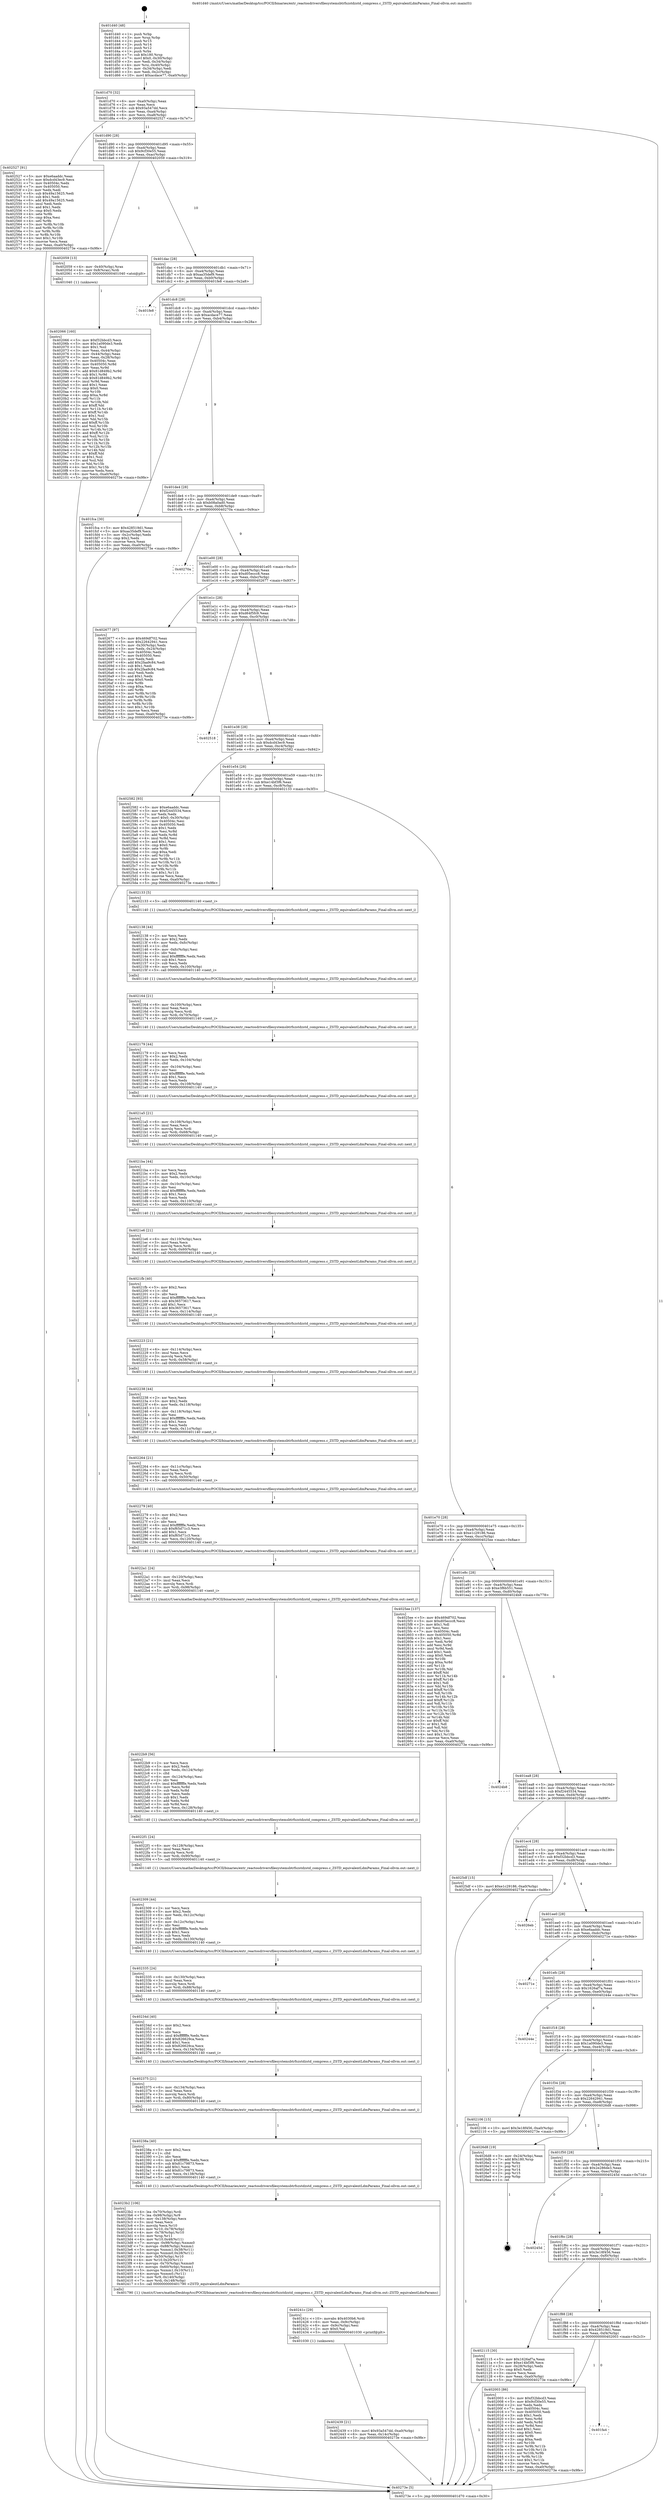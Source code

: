 digraph "0x401d40" {
  label = "0x401d40 (/mnt/c/Users/mathe/Desktop/tcc/POCII/binaries/extr_reactosdriversfilesystemsbtrfszstdzstd_compress.c_ZSTD_equivalentLdmParams_Final-ollvm.out::main(0))"
  labelloc = "t"
  node[shape=record]

  Entry [label="",width=0.3,height=0.3,shape=circle,fillcolor=black,style=filled]
  "0x401d70" [label="{
     0x401d70 [32]\l
     | [instrs]\l
     &nbsp;&nbsp;0x401d70 \<+6\>: mov -0xa0(%rbp),%eax\l
     &nbsp;&nbsp;0x401d76 \<+2\>: mov %eax,%ecx\l
     &nbsp;&nbsp;0x401d78 \<+6\>: sub $0x93a547dd,%ecx\l
     &nbsp;&nbsp;0x401d7e \<+6\>: mov %eax,-0xa4(%rbp)\l
     &nbsp;&nbsp;0x401d84 \<+6\>: mov %ecx,-0xa8(%rbp)\l
     &nbsp;&nbsp;0x401d8a \<+6\>: je 0000000000402527 \<main+0x7e7\>\l
  }"]
  "0x402527" [label="{
     0x402527 [91]\l
     | [instrs]\l
     &nbsp;&nbsp;0x402527 \<+5\>: mov $0xe6aaddc,%eax\l
     &nbsp;&nbsp;0x40252c \<+5\>: mov $0xdcd43ec9,%ecx\l
     &nbsp;&nbsp;0x402531 \<+7\>: mov 0x40504c,%edx\l
     &nbsp;&nbsp;0x402538 \<+7\>: mov 0x405050,%esi\l
     &nbsp;&nbsp;0x40253f \<+2\>: mov %edx,%edi\l
     &nbsp;&nbsp;0x402541 \<+6\>: sub $0x49a15625,%edi\l
     &nbsp;&nbsp;0x402547 \<+3\>: sub $0x1,%edi\l
     &nbsp;&nbsp;0x40254a \<+6\>: add $0x49a15625,%edi\l
     &nbsp;&nbsp;0x402550 \<+3\>: imul %edi,%edx\l
     &nbsp;&nbsp;0x402553 \<+3\>: and $0x1,%edx\l
     &nbsp;&nbsp;0x402556 \<+3\>: cmp $0x0,%edx\l
     &nbsp;&nbsp;0x402559 \<+4\>: sete %r8b\l
     &nbsp;&nbsp;0x40255d \<+3\>: cmp $0xa,%esi\l
     &nbsp;&nbsp;0x402560 \<+4\>: setl %r9b\l
     &nbsp;&nbsp;0x402564 \<+3\>: mov %r8b,%r10b\l
     &nbsp;&nbsp;0x402567 \<+3\>: and %r9b,%r10b\l
     &nbsp;&nbsp;0x40256a \<+3\>: xor %r9b,%r8b\l
     &nbsp;&nbsp;0x40256d \<+3\>: or %r8b,%r10b\l
     &nbsp;&nbsp;0x402570 \<+4\>: test $0x1,%r10b\l
     &nbsp;&nbsp;0x402574 \<+3\>: cmovne %ecx,%eax\l
     &nbsp;&nbsp;0x402577 \<+6\>: mov %eax,-0xa0(%rbp)\l
     &nbsp;&nbsp;0x40257d \<+5\>: jmp 000000000040273e \<main+0x9fe\>\l
  }"]
  "0x401d90" [label="{
     0x401d90 [28]\l
     | [instrs]\l
     &nbsp;&nbsp;0x401d90 \<+5\>: jmp 0000000000401d95 \<main+0x55\>\l
     &nbsp;&nbsp;0x401d95 \<+6\>: mov -0xa4(%rbp),%eax\l
     &nbsp;&nbsp;0x401d9b \<+5\>: sub $0x9cf30e55,%eax\l
     &nbsp;&nbsp;0x401da0 \<+6\>: mov %eax,-0xac(%rbp)\l
     &nbsp;&nbsp;0x401da6 \<+6\>: je 0000000000402059 \<main+0x319\>\l
  }"]
  Exit [label="",width=0.3,height=0.3,shape=circle,fillcolor=black,style=filled,peripheries=2]
  "0x402059" [label="{
     0x402059 [13]\l
     | [instrs]\l
     &nbsp;&nbsp;0x402059 \<+4\>: mov -0x40(%rbp),%rax\l
     &nbsp;&nbsp;0x40205d \<+4\>: mov 0x8(%rax),%rdi\l
     &nbsp;&nbsp;0x402061 \<+5\>: call 0000000000401040 \<atoi@plt\>\l
     | [calls]\l
     &nbsp;&nbsp;0x401040 \{1\} (unknown)\l
  }"]
  "0x401dac" [label="{
     0x401dac [28]\l
     | [instrs]\l
     &nbsp;&nbsp;0x401dac \<+5\>: jmp 0000000000401db1 \<main+0x71\>\l
     &nbsp;&nbsp;0x401db1 \<+6\>: mov -0xa4(%rbp),%eax\l
     &nbsp;&nbsp;0x401db7 \<+5\>: sub $0xaa35def9,%eax\l
     &nbsp;&nbsp;0x401dbc \<+6\>: mov %eax,-0xb0(%rbp)\l
     &nbsp;&nbsp;0x401dc2 \<+6\>: je 0000000000401fe8 \<main+0x2a8\>\l
  }"]
  "0x402439" [label="{
     0x402439 [21]\l
     | [instrs]\l
     &nbsp;&nbsp;0x402439 \<+10\>: movl $0x93a547dd,-0xa0(%rbp)\l
     &nbsp;&nbsp;0x402443 \<+6\>: mov %eax,-0x14c(%rbp)\l
     &nbsp;&nbsp;0x402449 \<+5\>: jmp 000000000040273e \<main+0x9fe\>\l
  }"]
  "0x401fe8" [label="{
     0x401fe8\l
  }", style=dashed]
  "0x401dc8" [label="{
     0x401dc8 [28]\l
     | [instrs]\l
     &nbsp;&nbsp;0x401dc8 \<+5\>: jmp 0000000000401dcd \<main+0x8d\>\l
     &nbsp;&nbsp;0x401dcd \<+6\>: mov -0xa4(%rbp),%eax\l
     &nbsp;&nbsp;0x401dd3 \<+5\>: sub $0xacdace77,%eax\l
     &nbsp;&nbsp;0x401dd8 \<+6\>: mov %eax,-0xb4(%rbp)\l
     &nbsp;&nbsp;0x401dde \<+6\>: je 0000000000401fca \<main+0x28a\>\l
  }"]
  "0x40241c" [label="{
     0x40241c [29]\l
     | [instrs]\l
     &nbsp;&nbsp;0x40241c \<+10\>: movabs $0x4030b6,%rdi\l
     &nbsp;&nbsp;0x402426 \<+6\>: mov %eax,-0x9c(%rbp)\l
     &nbsp;&nbsp;0x40242c \<+6\>: mov -0x9c(%rbp),%esi\l
     &nbsp;&nbsp;0x402432 \<+2\>: mov $0x0,%al\l
     &nbsp;&nbsp;0x402434 \<+5\>: call 0000000000401030 \<printf@plt\>\l
     | [calls]\l
     &nbsp;&nbsp;0x401030 \{1\} (unknown)\l
  }"]
  "0x401fca" [label="{
     0x401fca [30]\l
     | [instrs]\l
     &nbsp;&nbsp;0x401fca \<+5\>: mov $0x428519d1,%eax\l
     &nbsp;&nbsp;0x401fcf \<+5\>: mov $0xaa35def9,%ecx\l
     &nbsp;&nbsp;0x401fd4 \<+3\>: mov -0x2c(%rbp),%edx\l
     &nbsp;&nbsp;0x401fd7 \<+3\>: cmp $0x2,%edx\l
     &nbsp;&nbsp;0x401fda \<+3\>: cmovne %ecx,%eax\l
     &nbsp;&nbsp;0x401fdd \<+6\>: mov %eax,-0xa0(%rbp)\l
     &nbsp;&nbsp;0x401fe3 \<+5\>: jmp 000000000040273e \<main+0x9fe\>\l
  }"]
  "0x401de4" [label="{
     0x401de4 [28]\l
     | [instrs]\l
     &nbsp;&nbsp;0x401de4 \<+5\>: jmp 0000000000401de9 \<main+0xa9\>\l
     &nbsp;&nbsp;0x401de9 \<+6\>: mov -0xa4(%rbp),%eax\l
     &nbsp;&nbsp;0x401def \<+5\>: sub $0xb08a0ad0,%eax\l
     &nbsp;&nbsp;0x401df4 \<+6\>: mov %eax,-0xb8(%rbp)\l
     &nbsp;&nbsp;0x401dfa \<+6\>: je 000000000040270a \<main+0x9ca\>\l
  }"]
  "0x40273e" [label="{
     0x40273e [5]\l
     | [instrs]\l
     &nbsp;&nbsp;0x40273e \<+5\>: jmp 0000000000401d70 \<main+0x30\>\l
  }"]
  "0x401d40" [label="{
     0x401d40 [48]\l
     | [instrs]\l
     &nbsp;&nbsp;0x401d40 \<+1\>: push %rbp\l
     &nbsp;&nbsp;0x401d41 \<+3\>: mov %rsp,%rbp\l
     &nbsp;&nbsp;0x401d44 \<+2\>: push %r15\l
     &nbsp;&nbsp;0x401d46 \<+2\>: push %r14\l
     &nbsp;&nbsp;0x401d48 \<+2\>: push %r12\l
     &nbsp;&nbsp;0x401d4a \<+1\>: push %rbx\l
     &nbsp;&nbsp;0x401d4b \<+7\>: sub $0x180,%rsp\l
     &nbsp;&nbsp;0x401d52 \<+7\>: movl $0x0,-0x30(%rbp)\l
     &nbsp;&nbsp;0x401d59 \<+3\>: mov %edi,-0x34(%rbp)\l
     &nbsp;&nbsp;0x401d5c \<+4\>: mov %rsi,-0x40(%rbp)\l
     &nbsp;&nbsp;0x401d60 \<+3\>: mov -0x34(%rbp),%edi\l
     &nbsp;&nbsp;0x401d63 \<+3\>: mov %edi,-0x2c(%rbp)\l
     &nbsp;&nbsp;0x401d66 \<+10\>: movl $0xacdace77,-0xa0(%rbp)\l
  }"]
  "0x4023b2" [label="{
     0x4023b2 [106]\l
     | [instrs]\l
     &nbsp;&nbsp;0x4023b2 \<+4\>: lea -0x70(%rbp),%rdi\l
     &nbsp;&nbsp;0x4023b6 \<+7\>: lea -0x98(%rbp),%r9\l
     &nbsp;&nbsp;0x4023bd \<+6\>: mov -0x138(%rbp),%ecx\l
     &nbsp;&nbsp;0x4023c3 \<+3\>: imul %eax,%ecx\l
     &nbsp;&nbsp;0x4023c6 \<+3\>: movslq %ecx,%r10\l
     &nbsp;&nbsp;0x4023c9 \<+4\>: mov %r10,-0x78(%rbp)\l
     &nbsp;&nbsp;0x4023cd \<+4\>: mov -0x78(%rbp),%r10\l
     &nbsp;&nbsp;0x4023d1 \<+3\>: mov %rsp,%r11\l
     &nbsp;&nbsp;0x4023d4 \<+4\>: mov %r10,0x48(%r11)\l
     &nbsp;&nbsp;0x4023d8 \<+7\>: movups -0x98(%rbp),%xmm0\l
     &nbsp;&nbsp;0x4023df \<+7\>: movups -0x88(%rbp),%xmm1\l
     &nbsp;&nbsp;0x4023e6 \<+5\>: movups %xmm1,0x38(%r11)\l
     &nbsp;&nbsp;0x4023eb \<+5\>: movups %xmm0,0x28(%r11)\l
     &nbsp;&nbsp;0x4023f0 \<+4\>: mov -0x50(%rbp),%r10\l
     &nbsp;&nbsp;0x4023f4 \<+4\>: mov %r10,0x20(%r11)\l
     &nbsp;&nbsp;0x4023f8 \<+4\>: movups -0x70(%rbp),%xmm0\l
     &nbsp;&nbsp;0x4023fc \<+4\>: movups -0x60(%rbp),%xmm1\l
     &nbsp;&nbsp;0x402400 \<+5\>: movups %xmm1,0x10(%r11)\l
     &nbsp;&nbsp;0x402405 \<+4\>: movups %xmm0,(%r11)\l
     &nbsp;&nbsp;0x402409 \<+7\>: mov %r9,-0x140(%rbp)\l
     &nbsp;&nbsp;0x402410 \<+7\>: mov %rdi,-0x148(%rbp)\l
     &nbsp;&nbsp;0x402417 \<+5\>: call 0000000000401790 \<ZSTD_equivalentLdmParams\>\l
     | [calls]\l
     &nbsp;&nbsp;0x401790 \{1\} (/mnt/c/Users/mathe/Desktop/tcc/POCII/binaries/extr_reactosdriversfilesystemsbtrfszstdzstd_compress.c_ZSTD_equivalentLdmParams_Final-ollvm.out::ZSTD_equivalentLdmParams)\l
  }"]
  "0x40270a" [label="{
     0x40270a\l
  }", style=dashed]
  "0x401e00" [label="{
     0x401e00 [28]\l
     | [instrs]\l
     &nbsp;&nbsp;0x401e00 \<+5\>: jmp 0000000000401e05 \<main+0xc5\>\l
     &nbsp;&nbsp;0x401e05 \<+6\>: mov -0xa4(%rbp),%eax\l
     &nbsp;&nbsp;0x401e0b \<+5\>: sub $0xd05eccc8,%eax\l
     &nbsp;&nbsp;0x401e10 \<+6\>: mov %eax,-0xbc(%rbp)\l
     &nbsp;&nbsp;0x401e16 \<+6\>: je 0000000000402677 \<main+0x937\>\l
  }"]
  "0x40238a" [label="{
     0x40238a [40]\l
     | [instrs]\l
     &nbsp;&nbsp;0x40238a \<+5\>: mov $0x2,%ecx\l
     &nbsp;&nbsp;0x40238f \<+1\>: cltd\l
     &nbsp;&nbsp;0x402390 \<+2\>: idiv %ecx\l
     &nbsp;&nbsp;0x402392 \<+6\>: imul $0xfffffffe,%edx,%ecx\l
     &nbsp;&nbsp;0x402398 \<+6\>: sub $0x81c79873,%ecx\l
     &nbsp;&nbsp;0x40239e \<+3\>: add $0x1,%ecx\l
     &nbsp;&nbsp;0x4023a1 \<+6\>: add $0x81c79873,%ecx\l
     &nbsp;&nbsp;0x4023a7 \<+6\>: mov %ecx,-0x138(%rbp)\l
     &nbsp;&nbsp;0x4023ad \<+5\>: call 0000000000401140 \<next_i\>\l
     | [calls]\l
     &nbsp;&nbsp;0x401140 \{1\} (/mnt/c/Users/mathe/Desktop/tcc/POCII/binaries/extr_reactosdriversfilesystemsbtrfszstdzstd_compress.c_ZSTD_equivalentLdmParams_Final-ollvm.out::next_i)\l
  }"]
  "0x402677" [label="{
     0x402677 [97]\l
     | [instrs]\l
     &nbsp;&nbsp;0x402677 \<+5\>: mov $0x469df702,%eax\l
     &nbsp;&nbsp;0x40267c \<+5\>: mov $0x22642941,%ecx\l
     &nbsp;&nbsp;0x402681 \<+3\>: mov -0x30(%rbp),%edx\l
     &nbsp;&nbsp;0x402684 \<+3\>: mov %edx,-0x24(%rbp)\l
     &nbsp;&nbsp;0x402687 \<+7\>: mov 0x40504c,%edx\l
     &nbsp;&nbsp;0x40268e \<+7\>: mov 0x405050,%esi\l
     &nbsp;&nbsp;0x402695 \<+2\>: mov %edx,%edi\l
     &nbsp;&nbsp;0x402697 \<+6\>: add $0x2faa9c84,%edi\l
     &nbsp;&nbsp;0x40269d \<+3\>: sub $0x1,%edi\l
     &nbsp;&nbsp;0x4026a0 \<+6\>: sub $0x2faa9c84,%edi\l
     &nbsp;&nbsp;0x4026a6 \<+3\>: imul %edi,%edx\l
     &nbsp;&nbsp;0x4026a9 \<+3\>: and $0x1,%edx\l
     &nbsp;&nbsp;0x4026ac \<+3\>: cmp $0x0,%edx\l
     &nbsp;&nbsp;0x4026af \<+4\>: sete %r8b\l
     &nbsp;&nbsp;0x4026b3 \<+3\>: cmp $0xa,%esi\l
     &nbsp;&nbsp;0x4026b6 \<+4\>: setl %r9b\l
     &nbsp;&nbsp;0x4026ba \<+3\>: mov %r8b,%r10b\l
     &nbsp;&nbsp;0x4026bd \<+3\>: and %r9b,%r10b\l
     &nbsp;&nbsp;0x4026c0 \<+3\>: xor %r9b,%r8b\l
     &nbsp;&nbsp;0x4026c3 \<+3\>: or %r8b,%r10b\l
     &nbsp;&nbsp;0x4026c6 \<+4\>: test $0x1,%r10b\l
     &nbsp;&nbsp;0x4026ca \<+3\>: cmovne %ecx,%eax\l
     &nbsp;&nbsp;0x4026cd \<+6\>: mov %eax,-0xa0(%rbp)\l
     &nbsp;&nbsp;0x4026d3 \<+5\>: jmp 000000000040273e \<main+0x9fe\>\l
  }"]
  "0x401e1c" [label="{
     0x401e1c [28]\l
     | [instrs]\l
     &nbsp;&nbsp;0x401e1c \<+5\>: jmp 0000000000401e21 \<main+0xe1\>\l
     &nbsp;&nbsp;0x401e21 \<+6\>: mov -0xa4(%rbp),%eax\l
     &nbsp;&nbsp;0x401e27 \<+5\>: sub $0xd64f5fc9,%eax\l
     &nbsp;&nbsp;0x401e2c \<+6\>: mov %eax,-0xc0(%rbp)\l
     &nbsp;&nbsp;0x401e32 \<+6\>: je 0000000000402518 \<main+0x7d8\>\l
  }"]
  "0x402375" [label="{
     0x402375 [21]\l
     | [instrs]\l
     &nbsp;&nbsp;0x402375 \<+6\>: mov -0x134(%rbp),%ecx\l
     &nbsp;&nbsp;0x40237b \<+3\>: imul %eax,%ecx\l
     &nbsp;&nbsp;0x40237e \<+3\>: movslq %ecx,%rdi\l
     &nbsp;&nbsp;0x402381 \<+4\>: mov %rdi,-0x80(%rbp)\l
     &nbsp;&nbsp;0x402385 \<+5\>: call 0000000000401140 \<next_i\>\l
     | [calls]\l
     &nbsp;&nbsp;0x401140 \{1\} (/mnt/c/Users/mathe/Desktop/tcc/POCII/binaries/extr_reactosdriversfilesystemsbtrfszstdzstd_compress.c_ZSTD_equivalentLdmParams_Final-ollvm.out::next_i)\l
  }"]
  "0x402518" [label="{
     0x402518\l
  }", style=dashed]
  "0x401e38" [label="{
     0x401e38 [28]\l
     | [instrs]\l
     &nbsp;&nbsp;0x401e38 \<+5\>: jmp 0000000000401e3d \<main+0xfd\>\l
     &nbsp;&nbsp;0x401e3d \<+6\>: mov -0xa4(%rbp),%eax\l
     &nbsp;&nbsp;0x401e43 \<+5\>: sub $0xdcd43ec9,%eax\l
     &nbsp;&nbsp;0x401e48 \<+6\>: mov %eax,-0xc4(%rbp)\l
     &nbsp;&nbsp;0x401e4e \<+6\>: je 0000000000402582 \<main+0x842\>\l
  }"]
  "0x40234d" [label="{
     0x40234d [40]\l
     | [instrs]\l
     &nbsp;&nbsp;0x40234d \<+5\>: mov $0x2,%ecx\l
     &nbsp;&nbsp;0x402352 \<+1\>: cltd\l
     &nbsp;&nbsp;0x402353 \<+2\>: idiv %ecx\l
     &nbsp;&nbsp;0x402355 \<+6\>: imul $0xfffffffe,%edx,%ecx\l
     &nbsp;&nbsp;0x40235b \<+6\>: add $0x826629ca,%ecx\l
     &nbsp;&nbsp;0x402361 \<+3\>: add $0x1,%ecx\l
     &nbsp;&nbsp;0x402364 \<+6\>: sub $0x826629ca,%ecx\l
     &nbsp;&nbsp;0x40236a \<+6\>: mov %ecx,-0x134(%rbp)\l
     &nbsp;&nbsp;0x402370 \<+5\>: call 0000000000401140 \<next_i\>\l
     | [calls]\l
     &nbsp;&nbsp;0x401140 \{1\} (/mnt/c/Users/mathe/Desktop/tcc/POCII/binaries/extr_reactosdriversfilesystemsbtrfszstdzstd_compress.c_ZSTD_equivalentLdmParams_Final-ollvm.out::next_i)\l
  }"]
  "0x402582" [label="{
     0x402582 [93]\l
     | [instrs]\l
     &nbsp;&nbsp;0x402582 \<+5\>: mov $0xe6aaddc,%eax\l
     &nbsp;&nbsp;0x402587 \<+5\>: mov $0xf2445534,%ecx\l
     &nbsp;&nbsp;0x40258c \<+2\>: xor %edx,%edx\l
     &nbsp;&nbsp;0x40258e \<+7\>: movl $0x0,-0x30(%rbp)\l
     &nbsp;&nbsp;0x402595 \<+7\>: mov 0x40504c,%esi\l
     &nbsp;&nbsp;0x40259c \<+7\>: mov 0x405050,%edi\l
     &nbsp;&nbsp;0x4025a3 \<+3\>: sub $0x1,%edx\l
     &nbsp;&nbsp;0x4025a6 \<+3\>: mov %esi,%r8d\l
     &nbsp;&nbsp;0x4025a9 \<+3\>: add %edx,%r8d\l
     &nbsp;&nbsp;0x4025ac \<+4\>: imul %r8d,%esi\l
     &nbsp;&nbsp;0x4025b0 \<+3\>: and $0x1,%esi\l
     &nbsp;&nbsp;0x4025b3 \<+3\>: cmp $0x0,%esi\l
     &nbsp;&nbsp;0x4025b6 \<+4\>: sete %r9b\l
     &nbsp;&nbsp;0x4025ba \<+3\>: cmp $0xa,%edi\l
     &nbsp;&nbsp;0x4025bd \<+4\>: setl %r10b\l
     &nbsp;&nbsp;0x4025c1 \<+3\>: mov %r9b,%r11b\l
     &nbsp;&nbsp;0x4025c4 \<+3\>: and %r10b,%r11b\l
     &nbsp;&nbsp;0x4025c7 \<+3\>: xor %r10b,%r9b\l
     &nbsp;&nbsp;0x4025ca \<+3\>: or %r9b,%r11b\l
     &nbsp;&nbsp;0x4025cd \<+4\>: test $0x1,%r11b\l
     &nbsp;&nbsp;0x4025d1 \<+3\>: cmovne %ecx,%eax\l
     &nbsp;&nbsp;0x4025d4 \<+6\>: mov %eax,-0xa0(%rbp)\l
     &nbsp;&nbsp;0x4025da \<+5\>: jmp 000000000040273e \<main+0x9fe\>\l
  }"]
  "0x401e54" [label="{
     0x401e54 [28]\l
     | [instrs]\l
     &nbsp;&nbsp;0x401e54 \<+5\>: jmp 0000000000401e59 \<main+0x119\>\l
     &nbsp;&nbsp;0x401e59 \<+6\>: mov -0xa4(%rbp),%eax\l
     &nbsp;&nbsp;0x401e5f \<+5\>: sub $0xe14bf3f6,%eax\l
     &nbsp;&nbsp;0x401e64 \<+6\>: mov %eax,-0xc8(%rbp)\l
     &nbsp;&nbsp;0x401e6a \<+6\>: je 0000000000402133 \<main+0x3f3\>\l
  }"]
  "0x402335" [label="{
     0x402335 [24]\l
     | [instrs]\l
     &nbsp;&nbsp;0x402335 \<+6\>: mov -0x130(%rbp),%ecx\l
     &nbsp;&nbsp;0x40233b \<+3\>: imul %eax,%ecx\l
     &nbsp;&nbsp;0x40233e \<+3\>: movslq %ecx,%rdi\l
     &nbsp;&nbsp;0x402341 \<+7\>: mov %rdi,-0x88(%rbp)\l
     &nbsp;&nbsp;0x402348 \<+5\>: call 0000000000401140 \<next_i\>\l
     | [calls]\l
     &nbsp;&nbsp;0x401140 \{1\} (/mnt/c/Users/mathe/Desktop/tcc/POCII/binaries/extr_reactosdriversfilesystemsbtrfszstdzstd_compress.c_ZSTD_equivalentLdmParams_Final-ollvm.out::next_i)\l
  }"]
  "0x402133" [label="{
     0x402133 [5]\l
     | [instrs]\l
     &nbsp;&nbsp;0x402133 \<+5\>: call 0000000000401140 \<next_i\>\l
     | [calls]\l
     &nbsp;&nbsp;0x401140 \{1\} (/mnt/c/Users/mathe/Desktop/tcc/POCII/binaries/extr_reactosdriversfilesystemsbtrfszstdzstd_compress.c_ZSTD_equivalentLdmParams_Final-ollvm.out::next_i)\l
  }"]
  "0x401e70" [label="{
     0x401e70 [28]\l
     | [instrs]\l
     &nbsp;&nbsp;0x401e70 \<+5\>: jmp 0000000000401e75 \<main+0x135\>\l
     &nbsp;&nbsp;0x401e75 \<+6\>: mov -0xa4(%rbp),%eax\l
     &nbsp;&nbsp;0x401e7b \<+5\>: sub $0xe1c29186,%eax\l
     &nbsp;&nbsp;0x401e80 \<+6\>: mov %eax,-0xcc(%rbp)\l
     &nbsp;&nbsp;0x401e86 \<+6\>: je 00000000004025ee \<main+0x8ae\>\l
  }"]
  "0x402309" [label="{
     0x402309 [44]\l
     | [instrs]\l
     &nbsp;&nbsp;0x402309 \<+2\>: xor %ecx,%ecx\l
     &nbsp;&nbsp;0x40230b \<+5\>: mov $0x2,%edx\l
     &nbsp;&nbsp;0x402310 \<+6\>: mov %edx,-0x12c(%rbp)\l
     &nbsp;&nbsp;0x402316 \<+1\>: cltd\l
     &nbsp;&nbsp;0x402317 \<+6\>: mov -0x12c(%rbp),%esi\l
     &nbsp;&nbsp;0x40231d \<+2\>: idiv %esi\l
     &nbsp;&nbsp;0x40231f \<+6\>: imul $0xfffffffe,%edx,%edx\l
     &nbsp;&nbsp;0x402325 \<+3\>: sub $0x1,%ecx\l
     &nbsp;&nbsp;0x402328 \<+2\>: sub %ecx,%edx\l
     &nbsp;&nbsp;0x40232a \<+6\>: mov %edx,-0x130(%rbp)\l
     &nbsp;&nbsp;0x402330 \<+5\>: call 0000000000401140 \<next_i\>\l
     | [calls]\l
     &nbsp;&nbsp;0x401140 \{1\} (/mnt/c/Users/mathe/Desktop/tcc/POCII/binaries/extr_reactosdriversfilesystemsbtrfszstdzstd_compress.c_ZSTD_equivalentLdmParams_Final-ollvm.out::next_i)\l
  }"]
  "0x4025ee" [label="{
     0x4025ee [137]\l
     | [instrs]\l
     &nbsp;&nbsp;0x4025ee \<+5\>: mov $0x469df702,%eax\l
     &nbsp;&nbsp;0x4025f3 \<+5\>: mov $0xd05eccc8,%ecx\l
     &nbsp;&nbsp;0x4025f8 \<+2\>: mov $0x1,%dl\l
     &nbsp;&nbsp;0x4025fa \<+2\>: xor %esi,%esi\l
     &nbsp;&nbsp;0x4025fc \<+7\>: mov 0x40504c,%edi\l
     &nbsp;&nbsp;0x402603 \<+8\>: mov 0x405050,%r8d\l
     &nbsp;&nbsp;0x40260b \<+3\>: sub $0x1,%esi\l
     &nbsp;&nbsp;0x40260e \<+3\>: mov %edi,%r9d\l
     &nbsp;&nbsp;0x402611 \<+3\>: add %esi,%r9d\l
     &nbsp;&nbsp;0x402614 \<+4\>: imul %r9d,%edi\l
     &nbsp;&nbsp;0x402618 \<+3\>: and $0x1,%edi\l
     &nbsp;&nbsp;0x40261b \<+3\>: cmp $0x0,%edi\l
     &nbsp;&nbsp;0x40261e \<+4\>: sete %r10b\l
     &nbsp;&nbsp;0x402622 \<+4\>: cmp $0xa,%r8d\l
     &nbsp;&nbsp;0x402626 \<+4\>: setl %r11b\l
     &nbsp;&nbsp;0x40262a \<+3\>: mov %r10b,%bl\l
     &nbsp;&nbsp;0x40262d \<+3\>: xor $0xff,%bl\l
     &nbsp;&nbsp;0x402630 \<+3\>: mov %r11b,%r14b\l
     &nbsp;&nbsp;0x402633 \<+4\>: xor $0xff,%r14b\l
     &nbsp;&nbsp;0x402637 \<+3\>: xor $0x1,%dl\l
     &nbsp;&nbsp;0x40263a \<+3\>: mov %bl,%r15b\l
     &nbsp;&nbsp;0x40263d \<+4\>: and $0xff,%r15b\l
     &nbsp;&nbsp;0x402641 \<+3\>: and %dl,%r10b\l
     &nbsp;&nbsp;0x402644 \<+3\>: mov %r14b,%r12b\l
     &nbsp;&nbsp;0x402647 \<+4\>: and $0xff,%r12b\l
     &nbsp;&nbsp;0x40264b \<+3\>: and %dl,%r11b\l
     &nbsp;&nbsp;0x40264e \<+3\>: or %r10b,%r15b\l
     &nbsp;&nbsp;0x402651 \<+3\>: or %r11b,%r12b\l
     &nbsp;&nbsp;0x402654 \<+3\>: xor %r12b,%r15b\l
     &nbsp;&nbsp;0x402657 \<+3\>: or %r14b,%bl\l
     &nbsp;&nbsp;0x40265a \<+3\>: xor $0xff,%bl\l
     &nbsp;&nbsp;0x40265d \<+3\>: or $0x1,%dl\l
     &nbsp;&nbsp;0x402660 \<+2\>: and %dl,%bl\l
     &nbsp;&nbsp;0x402662 \<+3\>: or %bl,%r15b\l
     &nbsp;&nbsp;0x402665 \<+4\>: test $0x1,%r15b\l
     &nbsp;&nbsp;0x402669 \<+3\>: cmovne %ecx,%eax\l
     &nbsp;&nbsp;0x40266c \<+6\>: mov %eax,-0xa0(%rbp)\l
     &nbsp;&nbsp;0x402672 \<+5\>: jmp 000000000040273e \<main+0x9fe\>\l
  }"]
  "0x401e8c" [label="{
     0x401e8c [28]\l
     | [instrs]\l
     &nbsp;&nbsp;0x401e8c \<+5\>: jmp 0000000000401e91 \<main+0x151\>\l
     &nbsp;&nbsp;0x401e91 \<+6\>: mov -0xa4(%rbp),%eax\l
     &nbsp;&nbsp;0x401e97 \<+5\>: sub $0xe3f6b551,%eax\l
     &nbsp;&nbsp;0x401e9c \<+6\>: mov %eax,-0xd0(%rbp)\l
     &nbsp;&nbsp;0x401ea2 \<+6\>: je 00000000004024b8 \<main+0x778\>\l
  }"]
  "0x4022f1" [label="{
     0x4022f1 [24]\l
     | [instrs]\l
     &nbsp;&nbsp;0x4022f1 \<+6\>: mov -0x128(%rbp),%ecx\l
     &nbsp;&nbsp;0x4022f7 \<+3\>: imul %eax,%ecx\l
     &nbsp;&nbsp;0x4022fa \<+3\>: movslq %ecx,%rdi\l
     &nbsp;&nbsp;0x4022fd \<+7\>: mov %rdi,-0x90(%rbp)\l
     &nbsp;&nbsp;0x402304 \<+5\>: call 0000000000401140 \<next_i\>\l
     | [calls]\l
     &nbsp;&nbsp;0x401140 \{1\} (/mnt/c/Users/mathe/Desktop/tcc/POCII/binaries/extr_reactosdriversfilesystemsbtrfszstdzstd_compress.c_ZSTD_equivalentLdmParams_Final-ollvm.out::next_i)\l
  }"]
  "0x4024b8" [label="{
     0x4024b8\l
  }", style=dashed]
  "0x401ea8" [label="{
     0x401ea8 [28]\l
     | [instrs]\l
     &nbsp;&nbsp;0x401ea8 \<+5\>: jmp 0000000000401ead \<main+0x16d\>\l
     &nbsp;&nbsp;0x401ead \<+6\>: mov -0xa4(%rbp),%eax\l
     &nbsp;&nbsp;0x401eb3 \<+5\>: sub $0xf2445534,%eax\l
     &nbsp;&nbsp;0x401eb8 \<+6\>: mov %eax,-0xd4(%rbp)\l
     &nbsp;&nbsp;0x401ebe \<+6\>: je 00000000004025df \<main+0x89f\>\l
  }"]
  "0x4022b9" [label="{
     0x4022b9 [56]\l
     | [instrs]\l
     &nbsp;&nbsp;0x4022b9 \<+2\>: xor %ecx,%ecx\l
     &nbsp;&nbsp;0x4022bb \<+5\>: mov $0x2,%edx\l
     &nbsp;&nbsp;0x4022c0 \<+6\>: mov %edx,-0x124(%rbp)\l
     &nbsp;&nbsp;0x4022c6 \<+1\>: cltd\l
     &nbsp;&nbsp;0x4022c7 \<+6\>: mov -0x124(%rbp),%esi\l
     &nbsp;&nbsp;0x4022cd \<+2\>: idiv %esi\l
     &nbsp;&nbsp;0x4022cf \<+6\>: imul $0xfffffffe,%edx,%edx\l
     &nbsp;&nbsp;0x4022d5 \<+3\>: mov %ecx,%r8d\l
     &nbsp;&nbsp;0x4022d8 \<+3\>: sub %edx,%r8d\l
     &nbsp;&nbsp;0x4022db \<+2\>: mov %ecx,%edx\l
     &nbsp;&nbsp;0x4022dd \<+3\>: sub $0x1,%edx\l
     &nbsp;&nbsp;0x4022e0 \<+3\>: add %edx,%r8d\l
     &nbsp;&nbsp;0x4022e3 \<+3\>: sub %r8d,%ecx\l
     &nbsp;&nbsp;0x4022e6 \<+6\>: mov %ecx,-0x128(%rbp)\l
     &nbsp;&nbsp;0x4022ec \<+5\>: call 0000000000401140 \<next_i\>\l
     | [calls]\l
     &nbsp;&nbsp;0x401140 \{1\} (/mnt/c/Users/mathe/Desktop/tcc/POCII/binaries/extr_reactosdriversfilesystemsbtrfszstdzstd_compress.c_ZSTD_equivalentLdmParams_Final-ollvm.out::next_i)\l
  }"]
  "0x4025df" [label="{
     0x4025df [15]\l
     | [instrs]\l
     &nbsp;&nbsp;0x4025df \<+10\>: movl $0xe1c29186,-0xa0(%rbp)\l
     &nbsp;&nbsp;0x4025e9 \<+5\>: jmp 000000000040273e \<main+0x9fe\>\l
  }"]
  "0x401ec4" [label="{
     0x401ec4 [28]\l
     | [instrs]\l
     &nbsp;&nbsp;0x401ec4 \<+5\>: jmp 0000000000401ec9 \<main+0x189\>\l
     &nbsp;&nbsp;0x401ec9 \<+6\>: mov -0xa4(%rbp),%eax\l
     &nbsp;&nbsp;0x401ecf \<+5\>: sub $0xf32bbcd3,%eax\l
     &nbsp;&nbsp;0x401ed4 \<+6\>: mov %eax,-0xd8(%rbp)\l
     &nbsp;&nbsp;0x401eda \<+6\>: je 00000000004026eb \<main+0x9ab\>\l
  }"]
  "0x4022a1" [label="{
     0x4022a1 [24]\l
     | [instrs]\l
     &nbsp;&nbsp;0x4022a1 \<+6\>: mov -0x120(%rbp),%ecx\l
     &nbsp;&nbsp;0x4022a7 \<+3\>: imul %eax,%ecx\l
     &nbsp;&nbsp;0x4022aa \<+3\>: movslq %ecx,%rdi\l
     &nbsp;&nbsp;0x4022ad \<+7\>: mov %rdi,-0x98(%rbp)\l
     &nbsp;&nbsp;0x4022b4 \<+5\>: call 0000000000401140 \<next_i\>\l
     | [calls]\l
     &nbsp;&nbsp;0x401140 \{1\} (/mnt/c/Users/mathe/Desktop/tcc/POCII/binaries/extr_reactosdriversfilesystemsbtrfszstdzstd_compress.c_ZSTD_equivalentLdmParams_Final-ollvm.out::next_i)\l
  }"]
  "0x4026eb" [label="{
     0x4026eb\l
  }", style=dashed]
  "0x401ee0" [label="{
     0x401ee0 [28]\l
     | [instrs]\l
     &nbsp;&nbsp;0x401ee0 \<+5\>: jmp 0000000000401ee5 \<main+0x1a5\>\l
     &nbsp;&nbsp;0x401ee5 \<+6\>: mov -0xa4(%rbp),%eax\l
     &nbsp;&nbsp;0x401eeb \<+5\>: sub $0xe6aaddc,%eax\l
     &nbsp;&nbsp;0x401ef0 \<+6\>: mov %eax,-0xdc(%rbp)\l
     &nbsp;&nbsp;0x401ef6 \<+6\>: je 000000000040271e \<main+0x9de\>\l
  }"]
  "0x402279" [label="{
     0x402279 [40]\l
     | [instrs]\l
     &nbsp;&nbsp;0x402279 \<+5\>: mov $0x2,%ecx\l
     &nbsp;&nbsp;0x40227e \<+1\>: cltd\l
     &nbsp;&nbsp;0x40227f \<+2\>: idiv %ecx\l
     &nbsp;&nbsp;0x402281 \<+6\>: imul $0xfffffffe,%edx,%ecx\l
     &nbsp;&nbsp;0x402287 \<+6\>: sub $0xf65d71c3,%ecx\l
     &nbsp;&nbsp;0x40228d \<+3\>: add $0x1,%ecx\l
     &nbsp;&nbsp;0x402290 \<+6\>: add $0xf65d71c3,%ecx\l
     &nbsp;&nbsp;0x402296 \<+6\>: mov %ecx,-0x120(%rbp)\l
     &nbsp;&nbsp;0x40229c \<+5\>: call 0000000000401140 \<next_i\>\l
     | [calls]\l
     &nbsp;&nbsp;0x401140 \{1\} (/mnt/c/Users/mathe/Desktop/tcc/POCII/binaries/extr_reactosdriversfilesystemsbtrfszstdzstd_compress.c_ZSTD_equivalentLdmParams_Final-ollvm.out::next_i)\l
  }"]
  "0x40271e" [label="{
     0x40271e\l
  }", style=dashed]
  "0x401efc" [label="{
     0x401efc [28]\l
     | [instrs]\l
     &nbsp;&nbsp;0x401efc \<+5\>: jmp 0000000000401f01 \<main+0x1c1\>\l
     &nbsp;&nbsp;0x401f01 \<+6\>: mov -0xa4(%rbp),%eax\l
     &nbsp;&nbsp;0x401f07 \<+5\>: sub $0x1626af7a,%eax\l
     &nbsp;&nbsp;0x401f0c \<+6\>: mov %eax,-0xe0(%rbp)\l
     &nbsp;&nbsp;0x401f12 \<+6\>: je 000000000040244e \<main+0x70e\>\l
  }"]
  "0x402264" [label="{
     0x402264 [21]\l
     | [instrs]\l
     &nbsp;&nbsp;0x402264 \<+6\>: mov -0x11c(%rbp),%ecx\l
     &nbsp;&nbsp;0x40226a \<+3\>: imul %eax,%ecx\l
     &nbsp;&nbsp;0x40226d \<+3\>: movslq %ecx,%rdi\l
     &nbsp;&nbsp;0x402270 \<+4\>: mov %rdi,-0x50(%rbp)\l
     &nbsp;&nbsp;0x402274 \<+5\>: call 0000000000401140 \<next_i\>\l
     | [calls]\l
     &nbsp;&nbsp;0x401140 \{1\} (/mnt/c/Users/mathe/Desktop/tcc/POCII/binaries/extr_reactosdriversfilesystemsbtrfszstdzstd_compress.c_ZSTD_equivalentLdmParams_Final-ollvm.out::next_i)\l
  }"]
  "0x40244e" [label="{
     0x40244e\l
  }", style=dashed]
  "0x401f18" [label="{
     0x401f18 [28]\l
     | [instrs]\l
     &nbsp;&nbsp;0x401f18 \<+5\>: jmp 0000000000401f1d \<main+0x1dd\>\l
     &nbsp;&nbsp;0x401f1d \<+6\>: mov -0xa4(%rbp),%eax\l
     &nbsp;&nbsp;0x401f23 \<+5\>: sub $0x1a090de3,%eax\l
     &nbsp;&nbsp;0x401f28 \<+6\>: mov %eax,-0xe4(%rbp)\l
     &nbsp;&nbsp;0x401f2e \<+6\>: je 0000000000402106 \<main+0x3c6\>\l
  }"]
  "0x402238" [label="{
     0x402238 [44]\l
     | [instrs]\l
     &nbsp;&nbsp;0x402238 \<+2\>: xor %ecx,%ecx\l
     &nbsp;&nbsp;0x40223a \<+5\>: mov $0x2,%edx\l
     &nbsp;&nbsp;0x40223f \<+6\>: mov %edx,-0x118(%rbp)\l
     &nbsp;&nbsp;0x402245 \<+1\>: cltd\l
     &nbsp;&nbsp;0x402246 \<+6\>: mov -0x118(%rbp),%esi\l
     &nbsp;&nbsp;0x40224c \<+2\>: idiv %esi\l
     &nbsp;&nbsp;0x40224e \<+6\>: imul $0xfffffffe,%edx,%edx\l
     &nbsp;&nbsp;0x402254 \<+3\>: sub $0x1,%ecx\l
     &nbsp;&nbsp;0x402257 \<+2\>: sub %ecx,%edx\l
     &nbsp;&nbsp;0x402259 \<+6\>: mov %edx,-0x11c(%rbp)\l
     &nbsp;&nbsp;0x40225f \<+5\>: call 0000000000401140 \<next_i\>\l
     | [calls]\l
     &nbsp;&nbsp;0x401140 \{1\} (/mnt/c/Users/mathe/Desktop/tcc/POCII/binaries/extr_reactosdriversfilesystemsbtrfszstdzstd_compress.c_ZSTD_equivalentLdmParams_Final-ollvm.out::next_i)\l
  }"]
  "0x402106" [label="{
     0x402106 [15]\l
     | [instrs]\l
     &nbsp;&nbsp;0x402106 \<+10\>: movl $0x3e18f456,-0xa0(%rbp)\l
     &nbsp;&nbsp;0x402110 \<+5\>: jmp 000000000040273e \<main+0x9fe\>\l
  }"]
  "0x401f34" [label="{
     0x401f34 [28]\l
     | [instrs]\l
     &nbsp;&nbsp;0x401f34 \<+5\>: jmp 0000000000401f39 \<main+0x1f9\>\l
     &nbsp;&nbsp;0x401f39 \<+6\>: mov -0xa4(%rbp),%eax\l
     &nbsp;&nbsp;0x401f3f \<+5\>: sub $0x22642941,%eax\l
     &nbsp;&nbsp;0x401f44 \<+6\>: mov %eax,-0xe8(%rbp)\l
     &nbsp;&nbsp;0x401f4a \<+6\>: je 00000000004026d8 \<main+0x998\>\l
  }"]
  "0x402223" [label="{
     0x402223 [21]\l
     | [instrs]\l
     &nbsp;&nbsp;0x402223 \<+6\>: mov -0x114(%rbp),%ecx\l
     &nbsp;&nbsp;0x402229 \<+3\>: imul %eax,%ecx\l
     &nbsp;&nbsp;0x40222c \<+3\>: movslq %ecx,%rdi\l
     &nbsp;&nbsp;0x40222f \<+4\>: mov %rdi,-0x58(%rbp)\l
     &nbsp;&nbsp;0x402233 \<+5\>: call 0000000000401140 \<next_i\>\l
     | [calls]\l
     &nbsp;&nbsp;0x401140 \{1\} (/mnt/c/Users/mathe/Desktop/tcc/POCII/binaries/extr_reactosdriversfilesystemsbtrfszstdzstd_compress.c_ZSTD_equivalentLdmParams_Final-ollvm.out::next_i)\l
  }"]
  "0x4026d8" [label="{
     0x4026d8 [19]\l
     | [instrs]\l
     &nbsp;&nbsp;0x4026d8 \<+3\>: mov -0x24(%rbp),%eax\l
     &nbsp;&nbsp;0x4026db \<+7\>: add $0x180,%rsp\l
     &nbsp;&nbsp;0x4026e2 \<+1\>: pop %rbx\l
     &nbsp;&nbsp;0x4026e3 \<+2\>: pop %r12\l
     &nbsp;&nbsp;0x4026e5 \<+2\>: pop %r14\l
     &nbsp;&nbsp;0x4026e7 \<+2\>: pop %r15\l
     &nbsp;&nbsp;0x4026e9 \<+1\>: pop %rbp\l
     &nbsp;&nbsp;0x4026ea \<+1\>: ret\l
  }"]
  "0x401f50" [label="{
     0x401f50 [28]\l
     | [instrs]\l
     &nbsp;&nbsp;0x401f50 \<+5\>: jmp 0000000000401f55 \<main+0x215\>\l
     &nbsp;&nbsp;0x401f55 \<+6\>: mov -0xa4(%rbp),%eax\l
     &nbsp;&nbsp;0x401f5b \<+5\>: sub $0x2e286de3,%eax\l
     &nbsp;&nbsp;0x401f60 \<+6\>: mov %eax,-0xec(%rbp)\l
     &nbsp;&nbsp;0x401f66 \<+6\>: je 000000000040245d \<main+0x71d\>\l
  }"]
  "0x4021fb" [label="{
     0x4021fb [40]\l
     | [instrs]\l
     &nbsp;&nbsp;0x4021fb \<+5\>: mov $0x2,%ecx\l
     &nbsp;&nbsp;0x402200 \<+1\>: cltd\l
     &nbsp;&nbsp;0x402201 \<+2\>: idiv %ecx\l
     &nbsp;&nbsp;0x402203 \<+6\>: imul $0xfffffffe,%edx,%ecx\l
     &nbsp;&nbsp;0x402209 \<+6\>: sub $0x36573617,%ecx\l
     &nbsp;&nbsp;0x40220f \<+3\>: add $0x1,%ecx\l
     &nbsp;&nbsp;0x402212 \<+6\>: add $0x36573617,%ecx\l
     &nbsp;&nbsp;0x402218 \<+6\>: mov %ecx,-0x114(%rbp)\l
     &nbsp;&nbsp;0x40221e \<+5\>: call 0000000000401140 \<next_i\>\l
     | [calls]\l
     &nbsp;&nbsp;0x401140 \{1\} (/mnt/c/Users/mathe/Desktop/tcc/POCII/binaries/extr_reactosdriversfilesystemsbtrfszstdzstd_compress.c_ZSTD_equivalentLdmParams_Final-ollvm.out::next_i)\l
  }"]
  "0x40245d" [label="{
     0x40245d\l
  }", style=dashed]
  "0x401f6c" [label="{
     0x401f6c [28]\l
     | [instrs]\l
     &nbsp;&nbsp;0x401f6c \<+5\>: jmp 0000000000401f71 \<main+0x231\>\l
     &nbsp;&nbsp;0x401f71 \<+6\>: mov -0xa4(%rbp),%eax\l
     &nbsp;&nbsp;0x401f77 \<+5\>: sub $0x3e18f456,%eax\l
     &nbsp;&nbsp;0x401f7c \<+6\>: mov %eax,-0xf0(%rbp)\l
     &nbsp;&nbsp;0x401f82 \<+6\>: je 0000000000402115 \<main+0x3d5\>\l
  }"]
  "0x4021e6" [label="{
     0x4021e6 [21]\l
     | [instrs]\l
     &nbsp;&nbsp;0x4021e6 \<+6\>: mov -0x110(%rbp),%ecx\l
     &nbsp;&nbsp;0x4021ec \<+3\>: imul %eax,%ecx\l
     &nbsp;&nbsp;0x4021ef \<+3\>: movslq %ecx,%rdi\l
     &nbsp;&nbsp;0x4021f2 \<+4\>: mov %rdi,-0x60(%rbp)\l
     &nbsp;&nbsp;0x4021f6 \<+5\>: call 0000000000401140 \<next_i\>\l
     | [calls]\l
     &nbsp;&nbsp;0x401140 \{1\} (/mnt/c/Users/mathe/Desktop/tcc/POCII/binaries/extr_reactosdriversfilesystemsbtrfszstdzstd_compress.c_ZSTD_equivalentLdmParams_Final-ollvm.out::next_i)\l
  }"]
  "0x402115" [label="{
     0x402115 [30]\l
     | [instrs]\l
     &nbsp;&nbsp;0x402115 \<+5\>: mov $0x1626af7a,%eax\l
     &nbsp;&nbsp;0x40211a \<+5\>: mov $0xe14bf3f6,%ecx\l
     &nbsp;&nbsp;0x40211f \<+3\>: mov -0x28(%rbp),%edx\l
     &nbsp;&nbsp;0x402122 \<+3\>: cmp $0x0,%edx\l
     &nbsp;&nbsp;0x402125 \<+3\>: cmove %ecx,%eax\l
     &nbsp;&nbsp;0x402128 \<+6\>: mov %eax,-0xa0(%rbp)\l
     &nbsp;&nbsp;0x40212e \<+5\>: jmp 000000000040273e \<main+0x9fe\>\l
  }"]
  "0x401f88" [label="{
     0x401f88 [28]\l
     | [instrs]\l
     &nbsp;&nbsp;0x401f88 \<+5\>: jmp 0000000000401f8d \<main+0x24d\>\l
     &nbsp;&nbsp;0x401f8d \<+6\>: mov -0xa4(%rbp),%eax\l
     &nbsp;&nbsp;0x401f93 \<+5\>: sub $0x428519d1,%eax\l
     &nbsp;&nbsp;0x401f98 \<+6\>: mov %eax,-0xf4(%rbp)\l
     &nbsp;&nbsp;0x401f9e \<+6\>: je 0000000000402003 \<main+0x2c3\>\l
  }"]
  "0x4021ba" [label="{
     0x4021ba [44]\l
     | [instrs]\l
     &nbsp;&nbsp;0x4021ba \<+2\>: xor %ecx,%ecx\l
     &nbsp;&nbsp;0x4021bc \<+5\>: mov $0x2,%edx\l
     &nbsp;&nbsp;0x4021c1 \<+6\>: mov %edx,-0x10c(%rbp)\l
     &nbsp;&nbsp;0x4021c7 \<+1\>: cltd\l
     &nbsp;&nbsp;0x4021c8 \<+6\>: mov -0x10c(%rbp),%esi\l
     &nbsp;&nbsp;0x4021ce \<+2\>: idiv %esi\l
     &nbsp;&nbsp;0x4021d0 \<+6\>: imul $0xfffffffe,%edx,%edx\l
     &nbsp;&nbsp;0x4021d6 \<+3\>: sub $0x1,%ecx\l
     &nbsp;&nbsp;0x4021d9 \<+2\>: sub %ecx,%edx\l
     &nbsp;&nbsp;0x4021db \<+6\>: mov %edx,-0x110(%rbp)\l
     &nbsp;&nbsp;0x4021e1 \<+5\>: call 0000000000401140 \<next_i\>\l
     | [calls]\l
     &nbsp;&nbsp;0x401140 \{1\} (/mnt/c/Users/mathe/Desktop/tcc/POCII/binaries/extr_reactosdriversfilesystemsbtrfszstdzstd_compress.c_ZSTD_equivalentLdmParams_Final-ollvm.out::next_i)\l
  }"]
  "0x402003" [label="{
     0x402003 [86]\l
     | [instrs]\l
     &nbsp;&nbsp;0x402003 \<+5\>: mov $0xf32bbcd3,%eax\l
     &nbsp;&nbsp;0x402008 \<+5\>: mov $0x9cf30e55,%ecx\l
     &nbsp;&nbsp;0x40200d \<+2\>: xor %edx,%edx\l
     &nbsp;&nbsp;0x40200f \<+7\>: mov 0x40504c,%esi\l
     &nbsp;&nbsp;0x402016 \<+7\>: mov 0x405050,%edi\l
     &nbsp;&nbsp;0x40201d \<+3\>: sub $0x1,%edx\l
     &nbsp;&nbsp;0x402020 \<+3\>: mov %esi,%r8d\l
     &nbsp;&nbsp;0x402023 \<+3\>: add %edx,%r8d\l
     &nbsp;&nbsp;0x402026 \<+4\>: imul %r8d,%esi\l
     &nbsp;&nbsp;0x40202a \<+3\>: and $0x1,%esi\l
     &nbsp;&nbsp;0x40202d \<+3\>: cmp $0x0,%esi\l
     &nbsp;&nbsp;0x402030 \<+4\>: sete %r9b\l
     &nbsp;&nbsp;0x402034 \<+3\>: cmp $0xa,%edi\l
     &nbsp;&nbsp;0x402037 \<+4\>: setl %r10b\l
     &nbsp;&nbsp;0x40203b \<+3\>: mov %r9b,%r11b\l
     &nbsp;&nbsp;0x40203e \<+3\>: and %r10b,%r11b\l
     &nbsp;&nbsp;0x402041 \<+3\>: xor %r10b,%r9b\l
     &nbsp;&nbsp;0x402044 \<+3\>: or %r9b,%r11b\l
     &nbsp;&nbsp;0x402047 \<+4\>: test $0x1,%r11b\l
     &nbsp;&nbsp;0x40204b \<+3\>: cmovne %ecx,%eax\l
     &nbsp;&nbsp;0x40204e \<+6\>: mov %eax,-0xa0(%rbp)\l
     &nbsp;&nbsp;0x402054 \<+5\>: jmp 000000000040273e \<main+0x9fe\>\l
  }"]
  "0x401fa4" [label="{
     0x401fa4\l
  }", style=dashed]
  "0x402066" [label="{
     0x402066 [160]\l
     | [instrs]\l
     &nbsp;&nbsp;0x402066 \<+5\>: mov $0xf32bbcd3,%ecx\l
     &nbsp;&nbsp;0x40206b \<+5\>: mov $0x1a090de3,%edx\l
     &nbsp;&nbsp;0x402070 \<+3\>: mov $0x1,%sil\l
     &nbsp;&nbsp;0x402073 \<+3\>: mov %eax,-0x44(%rbp)\l
     &nbsp;&nbsp;0x402076 \<+3\>: mov -0x44(%rbp),%eax\l
     &nbsp;&nbsp;0x402079 \<+3\>: mov %eax,-0x28(%rbp)\l
     &nbsp;&nbsp;0x40207c \<+7\>: mov 0x40504c,%eax\l
     &nbsp;&nbsp;0x402083 \<+8\>: mov 0x405050,%r8d\l
     &nbsp;&nbsp;0x40208b \<+3\>: mov %eax,%r9d\l
     &nbsp;&nbsp;0x40208e \<+7\>: add $0x81d849b2,%r9d\l
     &nbsp;&nbsp;0x402095 \<+4\>: sub $0x1,%r9d\l
     &nbsp;&nbsp;0x402099 \<+7\>: sub $0x81d849b2,%r9d\l
     &nbsp;&nbsp;0x4020a0 \<+4\>: imul %r9d,%eax\l
     &nbsp;&nbsp;0x4020a4 \<+3\>: and $0x1,%eax\l
     &nbsp;&nbsp;0x4020a7 \<+3\>: cmp $0x0,%eax\l
     &nbsp;&nbsp;0x4020aa \<+4\>: sete %r10b\l
     &nbsp;&nbsp;0x4020ae \<+4\>: cmp $0xa,%r8d\l
     &nbsp;&nbsp;0x4020b2 \<+4\>: setl %r11b\l
     &nbsp;&nbsp;0x4020b6 \<+3\>: mov %r10b,%bl\l
     &nbsp;&nbsp;0x4020b9 \<+3\>: xor $0xff,%bl\l
     &nbsp;&nbsp;0x4020bc \<+3\>: mov %r11b,%r14b\l
     &nbsp;&nbsp;0x4020bf \<+4\>: xor $0xff,%r14b\l
     &nbsp;&nbsp;0x4020c3 \<+4\>: xor $0x1,%sil\l
     &nbsp;&nbsp;0x4020c7 \<+3\>: mov %bl,%r15b\l
     &nbsp;&nbsp;0x4020ca \<+4\>: and $0xff,%r15b\l
     &nbsp;&nbsp;0x4020ce \<+3\>: and %sil,%r10b\l
     &nbsp;&nbsp;0x4020d1 \<+3\>: mov %r14b,%r12b\l
     &nbsp;&nbsp;0x4020d4 \<+4\>: and $0xff,%r12b\l
     &nbsp;&nbsp;0x4020d8 \<+3\>: and %sil,%r11b\l
     &nbsp;&nbsp;0x4020db \<+3\>: or %r10b,%r15b\l
     &nbsp;&nbsp;0x4020de \<+3\>: or %r11b,%r12b\l
     &nbsp;&nbsp;0x4020e1 \<+3\>: xor %r12b,%r15b\l
     &nbsp;&nbsp;0x4020e4 \<+3\>: or %r14b,%bl\l
     &nbsp;&nbsp;0x4020e7 \<+3\>: xor $0xff,%bl\l
     &nbsp;&nbsp;0x4020ea \<+4\>: or $0x1,%sil\l
     &nbsp;&nbsp;0x4020ee \<+3\>: and %sil,%bl\l
     &nbsp;&nbsp;0x4020f1 \<+3\>: or %bl,%r15b\l
     &nbsp;&nbsp;0x4020f4 \<+4\>: test $0x1,%r15b\l
     &nbsp;&nbsp;0x4020f8 \<+3\>: cmovne %edx,%ecx\l
     &nbsp;&nbsp;0x4020fb \<+6\>: mov %ecx,-0xa0(%rbp)\l
     &nbsp;&nbsp;0x402101 \<+5\>: jmp 000000000040273e \<main+0x9fe\>\l
  }"]
  "0x402138" [label="{
     0x402138 [44]\l
     | [instrs]\l
     &nbsp;&nbsp;0x402138 \<+2\>: xor %ecx,%ecx\l
     &nbsp;&nbsp;0x40213a \<+5\>: mov $0x2,%edx\l
     &nbsp;&nbsp;0x40213f \<+6\>: mov %edx,-0xfc(%rbp)\l
     &nbsp;&nbsp;0x402145 \<+1\>: cltd\l
     &nbsp;&nbsp;0x402146 \<+6\>: mov -0xfc(%rbp),%esi\l
     &nbsp;&nbsp;0x40214c \<+2\>: idiv %esi\l
     &nbsp;&nbsp;0x40214e \<+6\>: imul $0xfffffffe,%edx,%edx\l
     &nbsp;&nbsp;0x402154 \<+3\>: sub $0x1,%ecx\l
     &nbsp;&nbsp;0x402157 \<+2\>: sub %ecx,%edx\l
     &nbsp;&nbsp;0x402159 \<+6\>: mov %edx,-0x100(%rbp)\l
     &nbsp;&nbsp;0x40215f \<+5\>: call 0000000000401140 \<next_i\>\l
     | [calls]\l
     &nbsp;&nbsp;0x401140 \{1\} (/mnt/c/Users/mathe/Desktop/tcc/POCII/binaries/extr_reactosdriversfilesystemsbtrfszstdzstd_compress.c_ZSTD_equivalentLdmParams_Final-ollvm.out::next_i)\l
  }"]
  "0x402164" [label="{
     0x402164 [21]\l
     | [instrs]\l
     &nbsp;&nbsp;0x402164 \<+6\>: mov -0x100(%rbp),%ecx\l
     &nbsp;&nbsp;0x40216a \<+3\>: imul %eax,%ecx\l
     &nbsp;&nbsp;0x40216d \<+3\>: movslq %ecx,%rdi\l
     &nbsp;&nbsp;0x402170 \<+4\>: mov %rdi,-0x70(%rbp)\l
     &nbsp;&nbsp;0x402174 \<+5\>: call 0000000000401140 \<next_i\>\l
     | [calls]\l
     &nbsp;&nbsp;0x401140 \{1\} (/mnt/c/Users/mathe/Desktop/tcc/POCII/binaries/extr_reactosdriversfilesystemsbtrfszstdzstd_compress.c_ZSTD_equivalentLdmParams_Final-ollvm.out::next_i)\l
  }"]
  "0x402179" [label="{
     0x402179 [44]\l
     | [instrs]\l
     &nbsp;&nbsp;0x402179 \<+2\>: xor %ecx,%ecx\l
     &nbsp;&nbsp;0x40217b \<+5\>: mov $0x2,%edx\l
     &nbsp;&nbsp;0x402180 \<+6\>: mov %edx,-0x104(%rbp)\l
     &nbsp;&nbsp;0x402186 \<+1\>: cltd\l
     &nbsp;&nbsp;0x402187 \<+6\>: mov -0x104(%rbp),%esi\l
     &nbsp;&nbsp;0x40218d \<+2\>: idiv %esi\l
     &nbsp;&nbsp;0x40218f \<+6\>: imul $0xfffffffe,%edx,%edx\l
     &nbsp;&nbsp;0x402195 \<+3\>: sub $0x1,%ecx\l
     &nbsp;&nbsp;0x402198 \<+2\>: sub %ecx,%edx\l
     &nbsp;&nbsp;0x40219a \<+6\>: mov %edx,-0x108(%rbp)\l
     &nbsp;&nbsp;0x4021a0 \<+5\>: call 0000000000401140 \<next_i\>\l
     | [calls]\l
     &nbsp;&nbsp;0x401140 \{1\} (/mnt/c/Users/mathe/Desktop/tcc/POCII/binaries/extr_reactosdriversfilesystemsbtrfszstdzstd_compress.c_ZSTD_equivalentLdmParams_Final-ollvm.out::next_i)\l
  }"]
  "0x4021a5" [label="{
     0x4021a5 [21]\l
     | [instrs]\l
     &nbsp;&nbsp;0x4021a5 \<+6\>: mov -0x108(%rbp),%ecx\l
     &nbsp;&nbsp;0x4021ab \<+3\>: imul %eax,%ecx\l
     &nbsp;&nbsp;0x4021ae \<+3\>: movslq %ecx,%rdi\l
     &nbsp;&nbsp;0x4021b1 \<+4\>: mov %rdi,-0x68(%rbp)\l
     &nbsp;&nbsp;0x4021b5 \<+5\>: call 0000000000401140 \<next_i\>\l
     | [calls]\l
     &nbsp;&nbsp;0x401140 \{1\} (/mnt/c/Users/mathe/Desktop/tcc/POCII/binaries/extr_reactosdriversfilesystemsbtrfszstdzstd_compress.c_ZSTD_equivalentLdmParams_Final-ollvm.out::next_i)\l
  }"]
  Entry -> "0x401d40" [label=" 1"]
  "0x401d70" -> "0x402527" [label=" 1"]
  "0x401d70" -> "0x401d90" [label=" 11"]
  "0x4026d8" -> Exit [label=" 1"]
  "0x401d90" -> "0x402059" [label=" 1"]
  "0x401d90" -> "0x401dac" [label=" 10"]
  "0x402677" -> "0x40273e" [label=" 1"]
  "0x401dac" -> "0x401fe8" [label=" 0"]
  "0x401dac" -> "0x401dc8" [label=" 10"]
  "0x4025ee" -> "0x40273e" [label=" 1"]
  "0x401dc8" -> "0x401fca" [label=" 1"]
  "0x401dc8" -> "0x401de4" [label=" 9"]
  "0x401fca" -> "0x40273e" [label=" 1"]
  "0x401d40" -> "0x401d70" [label=" 1"]
  "0x40273e" -> "0x401d70" [label=" 11"]
  "0x4025df" -> "0x40273e" [label=" 1"]
  "0x401de4" -> "0x40270a" [label=" 0"]
  "0x401de4" -> "0x401e00" [label=" 9"]
  "0x402582" -> "0x40273e" [label=" 1"]
  "0x401e00" -> "0x402677" [label=" 1"]
  "0x401e00" -> "0x401e1c" [label=" 8"]
  "0x402527" -> "0x40273e" [label=" 1"]
  "0x401e1c" -> "0x402518" [label=" 0"]
  "0x401e1c" -> "0x401e38" [label=" 8"]
  "0x402439" -> "0x40273e" [label=" 1"]
  "0x401e38" -> "0x402582" [label=" 1"]
  "0x401e38" -> "0x401e54" [label=" 7"]
  "0x40241c" -> "0x402439" [label=" 1"]
  "0x401e54" -> "0x402133" [label=" 1"]
  "0x401e54" -> "0x401e70" [label=" 6"]
  "0x4023b2" -> "0x40241c" [label=" 1"]
  "0x401e70" -> "0x4025ee" [label=" 1"]
  "0x401e70" -> "0x401e8c" [label=" 5"]
  "0x40238a" -> "0x4023b2" [label=" 1"]
  "0x401e8c" -> "0x4024b8" [label=" 0"]
  "0x401e8c" -> "0x401ea8" [label=" 5"]
  "0x402375" -> "0x40238a" [label=" 1"]
  "0x401ea8" -> "0x4025df" [label=" 1"]
  "0x401ea8" -> "0x401ec4" [label=" 4"]
  "0x40234d" -> "0x402375" [label=" 1"]
  "0x401ec4" -> "0x4026eb" [label=" 0"]
  "0x401ec4" -> "0x401ee0" [label=" 4"]
  "0x402335" -> "0x40234d" [label=" 1"]
  "0x401ee0" -> "0x40271e" [label=" 0"]
  "0x401ee0" -> "0x401efc" [label=" 4"]
  "0x402309" -> "0x402335" [label=" 1"]
  "0x401efc" -> "0x40244e" [label=" 0"]
  "0x401efc" -> "0x401f18" [label=" 4"]
  "0x4022f1" -> "0x402309" [label=" 1"]
  "0x401f18" -> "0x402106" [label=" 1"]
  "0x401f18" -> "0x401f34" [label=" 3"]
  "0x4022b9" -> "0x4022f1" [label=" 1"]
  "0x401f34" -> "0x4026d8" [label=" 1"]
  "0x401f34" -> "0x401f50" [label=" 2"]
  "0x4022a1" -> "0x4022b9" [label=" 1"]
  "0x401f50" -> "0x40245d" [label=" 0"]
  "0x401f50" -> "0x401f6c" [label=" 2"]
  "0x402279" -> "0x4022a1" [label=" 1"]
  "0x401f6c" -> "0x402115" [label=" 1"]
  "0x401f6c" -> "0x401f88" [label=" 1"]
  "0x402264" -> "0x402279" [label=" 1"]
  "0x401f88" -> "0x402003" [label=" 1"]
  "0x401f88" -> "0x401fa4" [label=" 0"]
  "0x402003" -> "0x40273e" [label=" 1"]
  "0x402059" -> "0x402066" [label=" 1"]
  "0x402066" -> "0x40273e" [label=" 1"]
  "0x402106" -> "0x40273e" [label=" 1"]
  "0x402115" -> "0x40273e" [label=" 1"]
  "0x402133" -> "0x402138" [label=" 1"]
  "0x402138" -> "0x402164" [label=" 1"]
  "0x402164" -> "0x402179" [label=" 1"]
  "0x402179" -> "0x4021a5" [label=" 1"]
  "0x4021a5" -> "0x4021ba" [label=" 1"]
  "0x4021ba" -> "0x4021e6" [label=" 1"]
  "0x4021e6" -> "0x4021fb" [label=" 1"]
  "0x4021fb" -> "0x402223" [label=" 1"]
  "0x402223" -> "0x402238" [label=" 1"]
  "0x402238" -> "0x402264" [label=" 1"]
}
